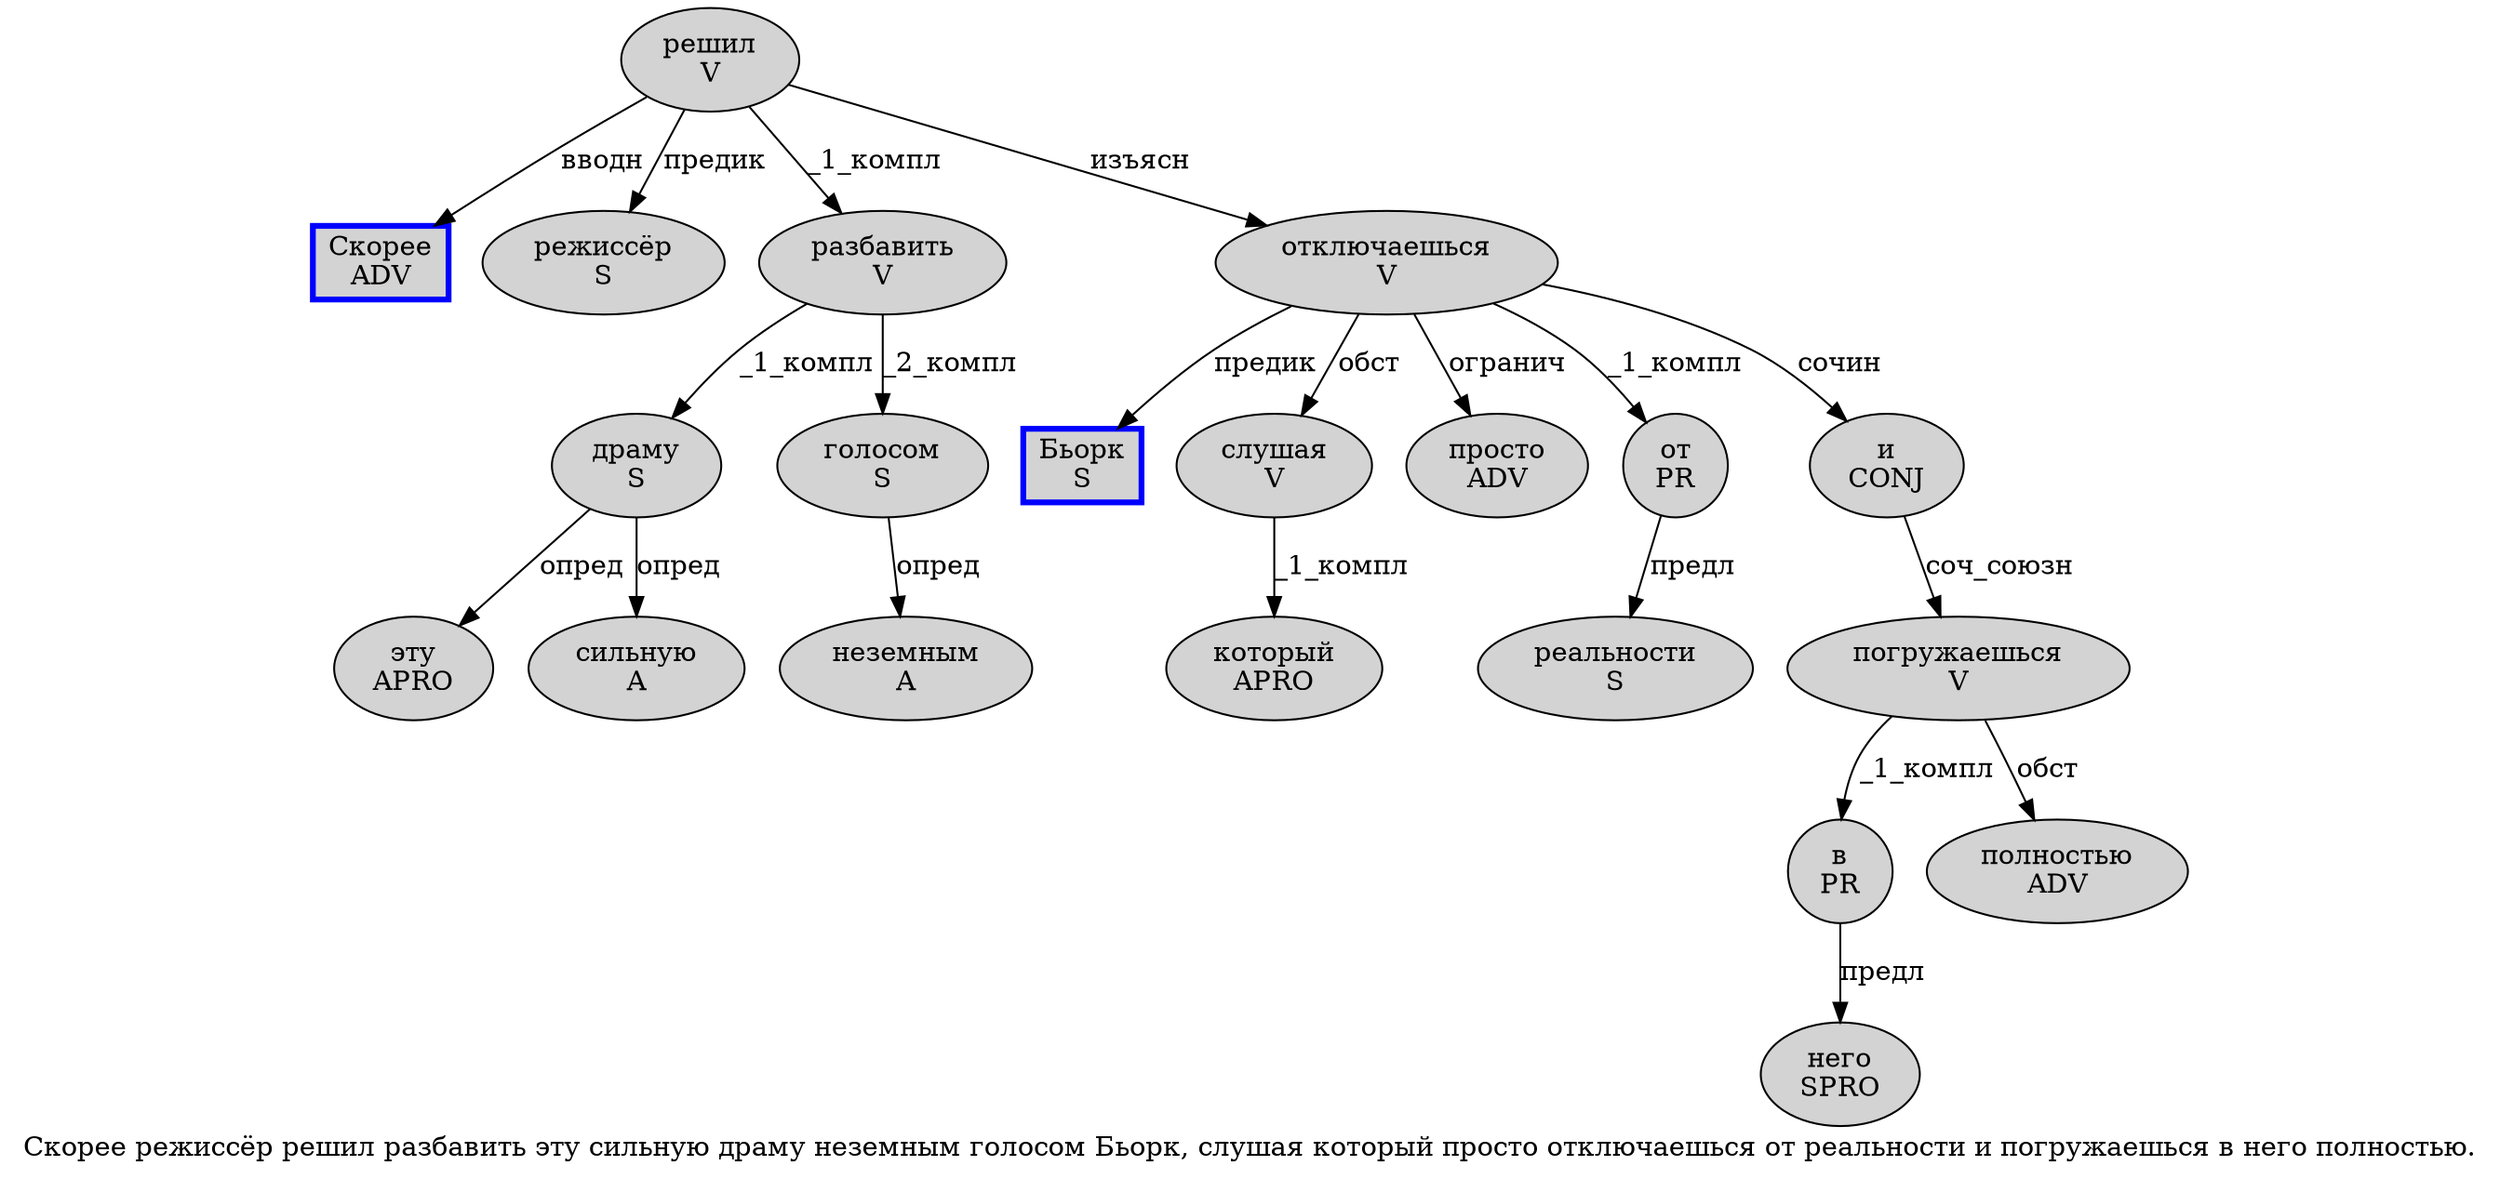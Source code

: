 digraph SENTENCE_382 {
	graph [label="Скорее режиссёр решил разбавить эту сильную драму неземным голосом Бьорк, слушая который просто отключаешься от реальности и погружаешься в него полностью."]
	node [style=filled]
		0 [label="Скорее
ADV" color=blue fillcolor=lightgray penwidth=3 shape=box]
		1 [label="режиссёр
S" color="" fillcolor=lightgray penwidth=1 shape=ellipse]
		2 [label="решил
V" color="" fillcolor=lightgray penwidth=1 shape=ellipse]
		3 [label="разбавить
V" color="" fillcolor=lightgray penwidth=1 shape=ellipse]
		4 [label="эту
APRO" color="" fillcolor=lightgray penwidth=1 shape=ellipse]
		5 [label="сильную
A" color="" fillcolor=lightgray penwidth=1 shape=ellipse]
		6 [label="драму
S" color="" fillcolor=lightgray penwidth=1 shape=ellipse]
		7 [label="неземным
A" color="" fillcolor=lightgray penwidth=1 shape=ellipse]
		8 [label="голосом
S" color="" fillcolor=lightgray penwidth=1 shape=ellipse]
		9 [label="Бьорк
S" color=blue fillcolor=lightgray penwidth=3 shape=box]
		11 [label="слушая
V" color="" fillcolor=lightgray penwidth=1 shape=ellipse]
		12 [label="который
APRO" color="" fillcolor=lightgray penwidth=1 shape=ellipse]
		13 [label="просто
ADV" color="" fillcolor=lightgray penwidth=1 shape=ellipse]
		14 [label="отключаешься
V" color="" fillcolor=lightgray penwidth=1 shape=ellipse]
		15 [label="от
PR" color="" fillcolor=lightgray penwidth=1 shape=ellipse]
		16 [label="реальности
S" color="" fillcolor=lightgray penwidth=1 shape=ellipse]
		17 [label="и
CONJ" color="" fillcolor=lightgray penwidth=1 shape=ellipse]
		18 [label="погружаешься
V" color="" fillcolor=lightgray penwidth=1 shape=ellipse]
		19 [label="в
PR" color="" fillcolor=lightgray penwidth=1 shape=ellipse]
		20 [label="него
SPRO" color="" fillcolor=lightgray penwidth=1 shape=ellipse]
		21 [label="полностью
ADV" color="" fillcolor=lightgray penwidth=1 shape=ellipse]
			6 -> 4 [label="опред"]
			6 -> 5 [label="опред"]
			3 -> 6 [label="_1_компл"]
			3 -> 8 [label="_2_компл"]
			2 -> 0 [label="вводн"]
			2 -> 1 [label="предик"]
			2 -> 3 [label="_1_компл"]
			2 -> 14 [label="изъясн"]
			15 -> 16 [label="предл"]
			18 -> 19 [label="_1_компл"]
			18 -> 21 [label="обст"]
			11 -> 12 [label="_1_компл"]
			8 -> 7 [label="опред"]
			19 -> 20 [label="предл"]
			17 -> 18 [label="соч_союзн"]
			14 -> 9 [label="предик"]
			14 -> 11 [label="обст"]
			14 -> 13 [label="огранич"]
			14 -> 15 [label="_1_компл"]
			14 -> 17 [label="сочин"]
}